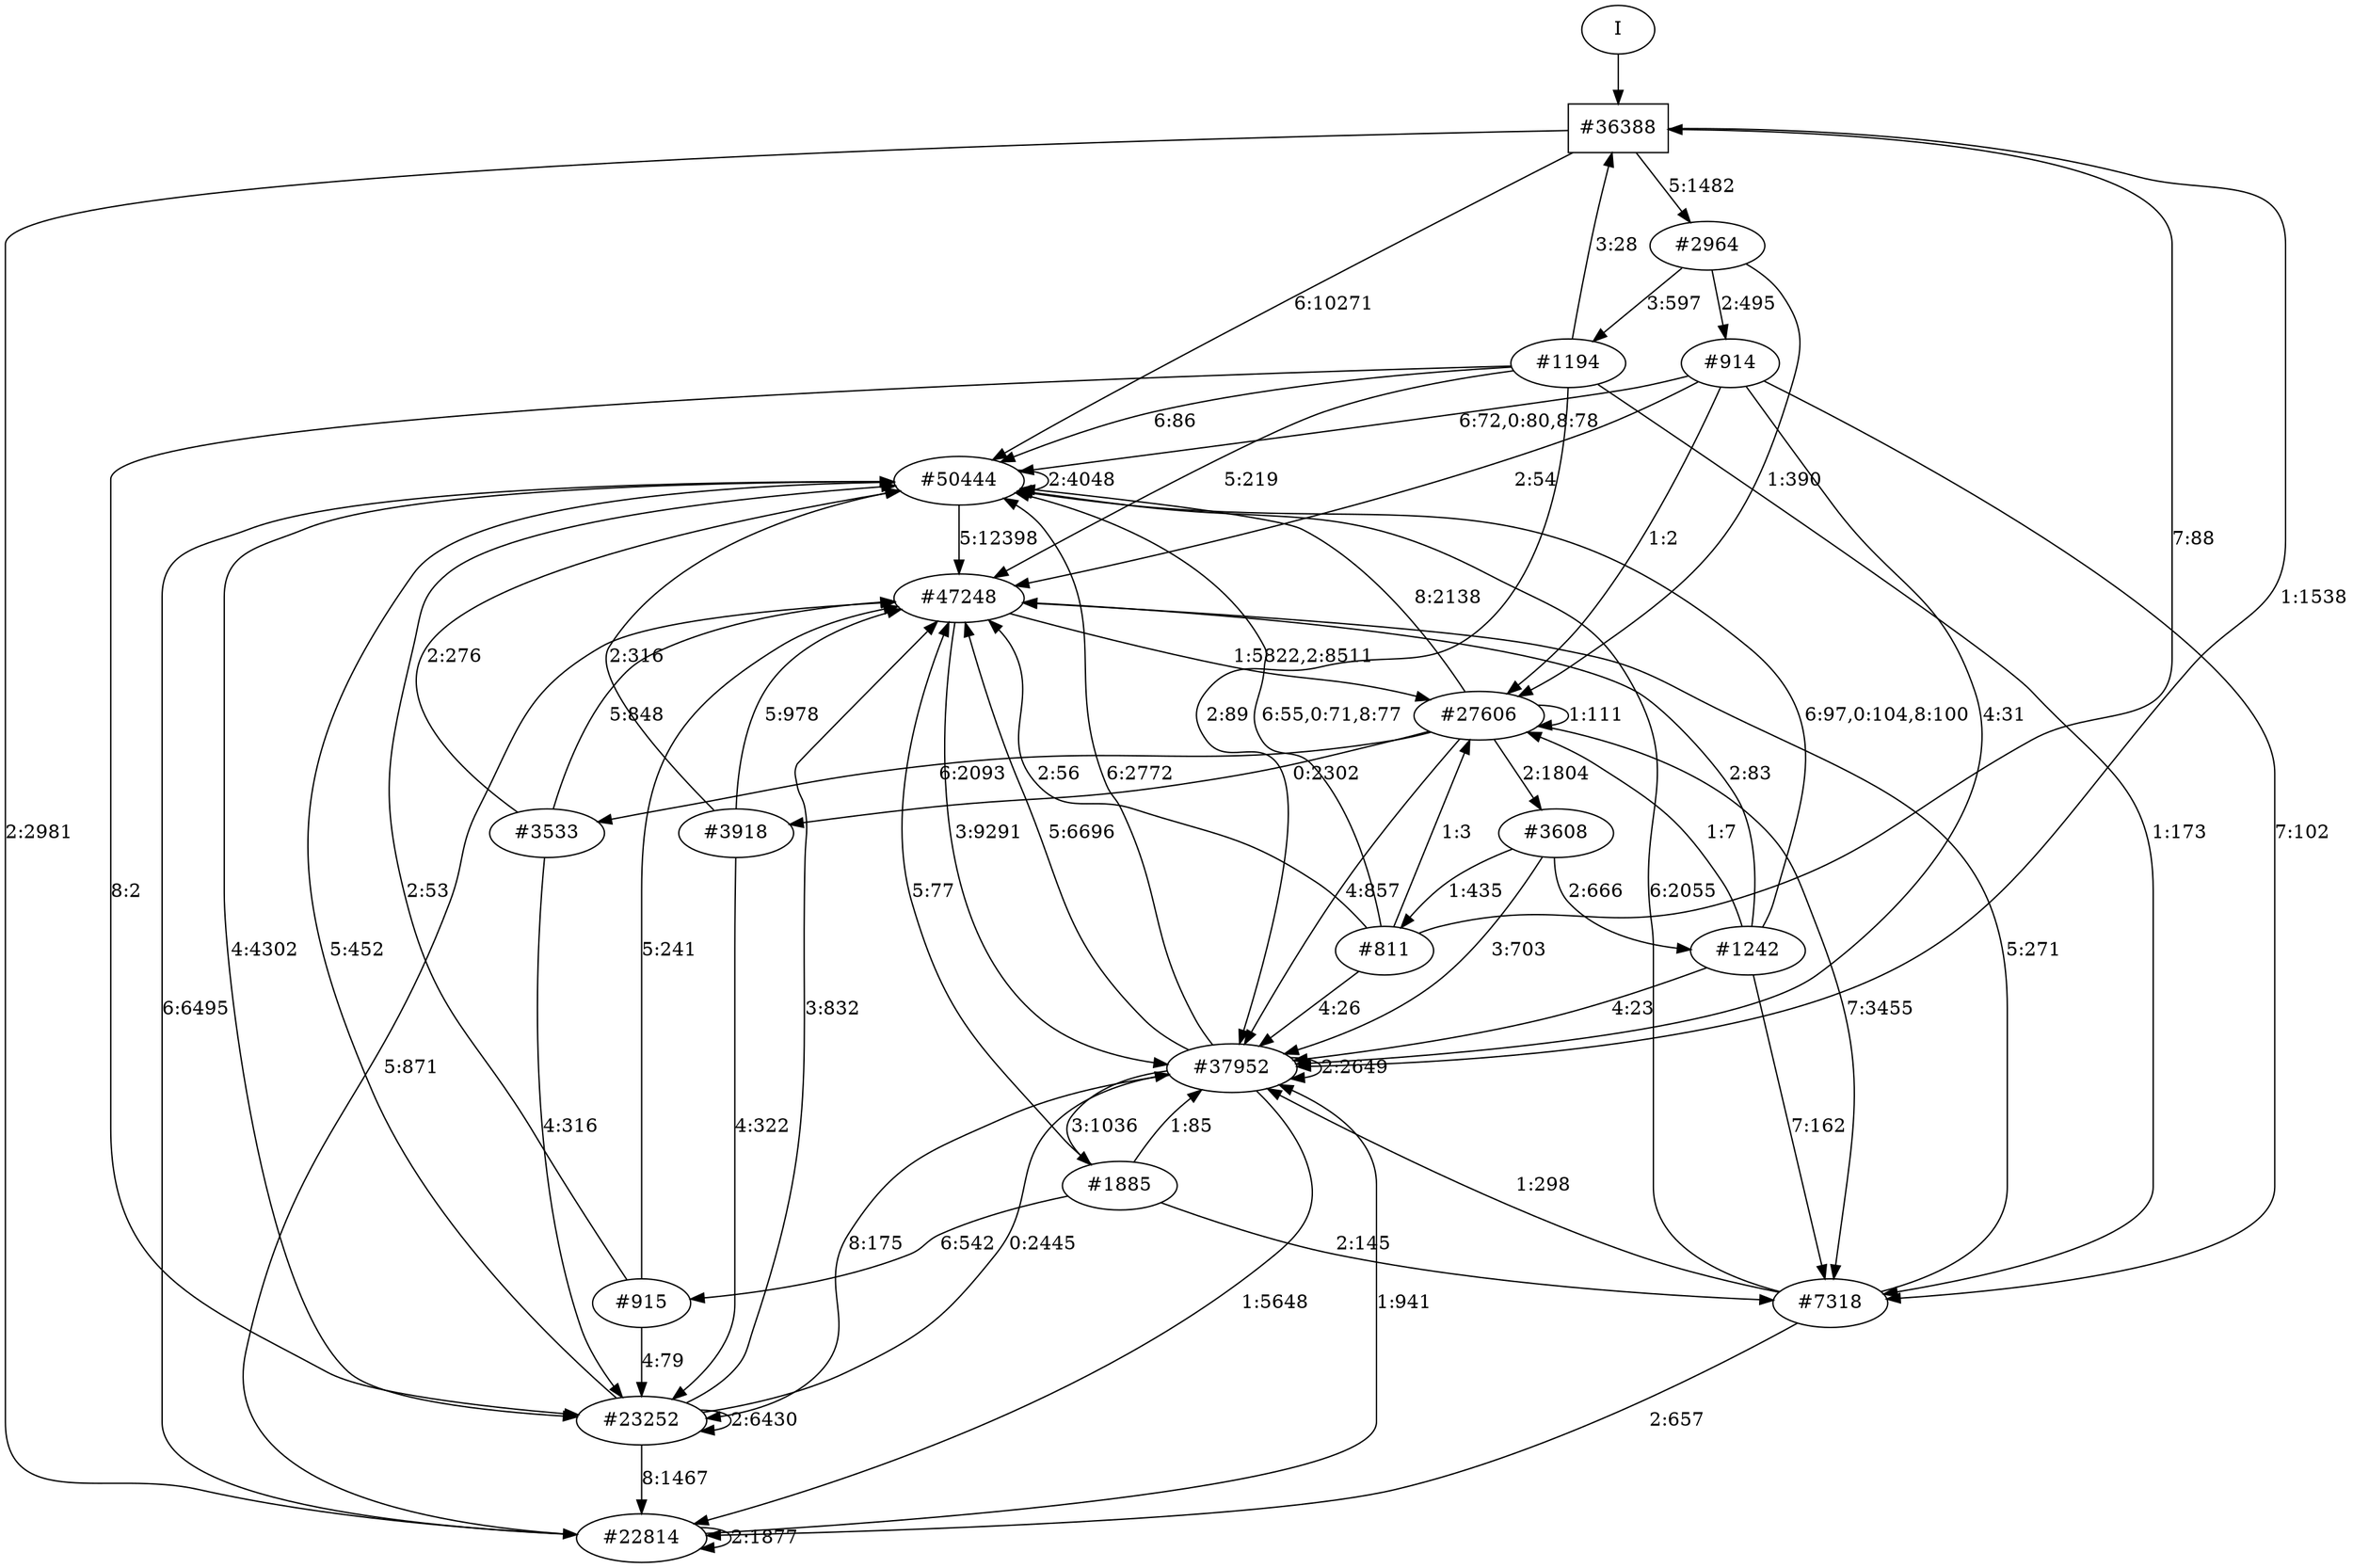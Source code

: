 // produced with flexfringe from git commitd1cf04ada0831d0605a3651971ef9a02091d8823
// dfasat/flexfringe -h=alergia -d=alergia_data -o=experiments/flexfringe_pautomac_study/flexfringe_data/exp42_n150_p0_05500000000000001dfa -n=150 -p=0.05500000000000001 /Users/nicholasrenninger/Google Drive/Grad School/specification learning/code/DPFA_DTS_product_experiment/dfasatInvestigations/experiments/flexfringe_pautomac_study/flexfringe_data/flexfringe_pautomac_study_train 
digraph DFA {
	0 [label="root" shape=box];
		I -> 0;
	0 [ label="#36388"  ];
		0 -> 11 [label="6:10271"  ];
		0 -> 20 [label="1:1538"  ];
		0 -> 80 [label="2:2981"  ];
		0 -> 135 [label="5:1482"  ];
	11 [ label="#50444"  ];
		11 -> 11 [label="2:4048"  ];
		11 -> 12 [label="5:12398"  ];
		11 -> 111 [label="4:4302"  ];
	12 [ label="#47248"  ];
		12 -> 20 [label="3:9291"  ];
		12 -> 29 [label="1:5822,2:8511"  ];
	29 [ label="#27606"  ];
		29 -> 11 [label="8:2138"  ];
		29 -> 20 [label="4:857"  ];
		29 -> 29 [label="1:111"  ];
		29 -> 30 [label="0:2302"  ];
		29 -> 398 [label="6:2093"  ];
		29 -> 609 [label="2:1804"  ];
		29 -> 826 [label="7:3455"  ];
	398 [ label="#3533"  ];
		398 -> 11 [label="2:276"  ];
		398 -> 12 [label="5:848"  ];
		398 -> 111 [label="4:316"  ];
	609 [ label="#3608"  ];
		609 -> 20 [label="3:703"  ];
		609 -> 610 [label="2:666"  ];
		609 -> 905 [label="1:435"  ];
	905 [ label="#811"  ];
		905 -> 0 [label="7:88"  ];
		905 -> 11 [label="6:55,0:71,8:77"  ];
		905 -> 12 [label="2:56"  ];
		905 -> 20 [label="4:26"  ];
		905 -> 29 [label="1:3"  ];
	610 [ label="#1242"  ];
		610 -> 11 [label="6:97,0:104,8:100"  ];
		610 -> 12 [label="2:83"  ];
		610 -> 20 [label="4:23"  ];
		610 -> 29 [label="1:7"  ];
		610 -> 826 [label="7:162"  ];
	826 [ label="#7318"  ];
		826 -> 11 [label="6:2055"  ];
		826 -> 12 [label="5:271"  ];
		826 -> 20 [label="1:298"  ];
		826 -> 80 [label="2:657"  ];
	30 [ label="#3918"  ];
		30 -> 11 [label="2:316"  ];
		30 -> 12 [label="5:978"  ];
		30 -> 111 [label="4:322"  ];
	20 [ label="#37952"  ];
		20 -> 11 [label="6:2772"  ];
		20 -> 12 [label="5:6696"  ];
		20 -> 20 [label="2:2649"  ];
		20 -> 80 [label="1:5648"  ];
		20 -> 111 [label="8:175"  ];
		20 -> 1757 [label="3:1036"  ];
	1757 [ label="#1885"  ];
		1757 -> 12 [label="5:77"  ];
		1757 -> 20 [label="1:85"  ];
		1757 -> 826 [label="2:145"  ];
		1757 -> 1936 [label="6:542"  ];
	1936 [ label="#915"  ];
		1936 -> 11 [label="2:53"  ];
		1936 -> 12 [label="5:241"  ];
		1936 -> 111 [label="4:79"  ];
	111 [ label="#23252"  ];
		111 -> 11 [label="5:452"  ];
		111 -> 12 [label="3:832"  ];
		111 -> 20 [label="0:2445"  ];
		111 -> 80 [label="8:1467"  ];
		111 -> 111 [label="2:6430"  ];
	80 [ label="#22814"  ];
		80 -> 11 [label="6:6495"  ];
		80 -> 12 [label="5:871"  ];
		80 -> 20 [label="1:941"  ];
		80 -> 80 [label="2:1877"  ];
	135 [ label="#2964"  ];
		135 -> 29 [label="1:390"  ];
		135 -> 136 [label="2:495"  ];
		135 -> 695 [label="3:597"  ];
	136 [ label="#914"  ];
		136 -> 11 [label="6:72,0:80,8:78"  ];
		136 -> 12 [label="2:54"  ];
		136 -> 20 [label="4:31"  ];
		136 -> 29 [label="1:2"  ];
		136 -> 826 [label="7:102"  ];
	695 [ label="#1194"  ];
		695 -> 0 [label="3:28"  ];
		695 -> 11 [label="6:86"  ];
		695 -> 12 [label="5:219"  ];
		695 -> 20 [label="2:89"  ];
		695 -> 111 [label="8:2"  ];
		695 -> 826 [label="1:173"  ];
}
